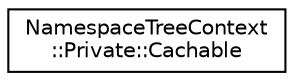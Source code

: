 digraph "Graphical Class Hierarchy"
{
 // INTERACTIVE_SVG=YES
 // LATEX_PDF_SIZE
  edge [fontname="Helvetica",fontsize="10",labelfontname="Helvetica",labelfontsize="10"];
  node [fontname="Helvetica",fontsize="10",shape=record];
  rankdir="LR";
  Node0 [label="NamespaceTreeContext\l::Private::Cachable",height=0.2,width=0.4,color="black", fillcolor="white", style="filled",URL="$dd/dbe/struct_namespace_tree_context_1_1_private_1_1_cachable.html",tooltip=" "];
}
